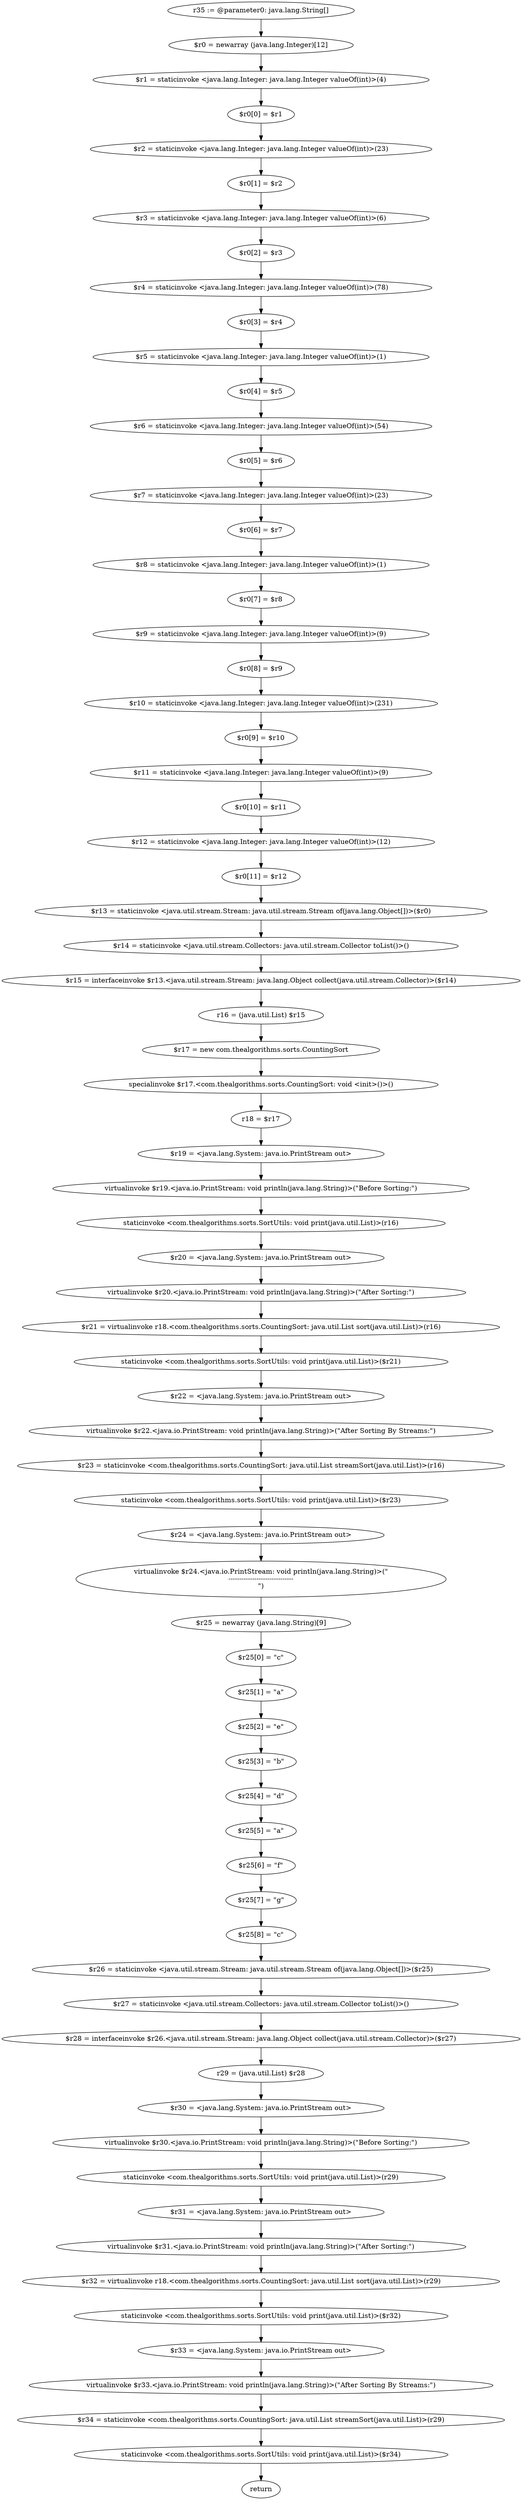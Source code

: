 digraph "unitGraph" {
    "r35 := @parameter0: java.lang.String[]"
    "$r0 = newarray (java.lang.Integer)[12]"
    "$r1 = staticinvoke <java.lang.Integer: java.lang.Integer valueOf(int)>(4)"
    "$r0[0] = $r1"
    "$r2 = staticinvoke <java.lang.Integer: java.lang.Integer valueOf(int)>(23)"
    "$r0[1] = $r2"
    "$r3 = staticinvoke <java.lang.Integer: java.lang.Integer valueOf(int)>(6)"
    "$r0[2] = $r3"
    "$r4 = staticinvoke <java.lang.Integer: java.lang.Integer valueOf(int)>(78)"
    "$r0[3] = $r4"
    "$r5 = staticinvoke <java.lang.Integer: java.lang.Integer valueOf(int)>(1)"
    "$r0[4] = $r5"
    "$r6 = staticinvoke <java.lang.Integer: java.lang.Integer valueOf(int)>(54)"
    "$r0[5] = $r6"
    "$r7 = staticinvoke <java.lang.Integer: java.lang.Integer valueOf(int)>(23)"
    "$r0[6] = $r7"
    "$r8 = staticinvoke <java.lang.Integer: java.lang.Integer valueOf(int)>(1)"
    "$r0[7] = $r8"
    "$r9 = staticinvoke <java.lang.Integer: java.lang.Integer valueOf(int)>(9)"
    "$r0[8] = $r9"
    "$r10 = staticinvoke <java.lang.Integer: java.lang.Integer valueOf(int)>(231)"
    "$r0[9] = $r10"
    "$r11 = staticinvoke <java.lang.Integer: java.lang.Integer valueOf(int)>(9)"
    "$r0[10] = $r11"
    "$r12 = staticinvoke <java.lang.Integer: java.lang.Integer valueOf(int)>(12)"
    "$r0[11] = $r12"
    "$r13 = staticinvoke <java.util.stream.Stream: java.util.stream.Stream of(java.lang.Object[])>($r0)"
    "$r14 = staticinvoke <java.util.stream.Collectors: java.util.stream.Collector toList()>()"
    "$r15 = interfaceinvoke $r13.<java.util.stream.Stream: java.lang.Object collect(java.util.stream.Collector)>($r14)"
    "r16 = (java.util.List) $r15"
    "$r17 = new com.thealgorithms.sorts.CountingSort"
    "specialinvoke $r17.<com.thealgorithms.sorts.CountingSort: void <init>()>()"
    "r18 = $r17"
    "$r19 = <java.lang.System: java.io.PrintStream out>"
    "virtualinvoke $r19.<java.io.PrintStream: void println(java.lang.String)>(\"Before Sorting:\")"
    "staticinvoke <com.thealgorithms.sorts.SortUtils: void print(java.util.List)>(r16)"
    "$r20 = <java.lang.System: java.io.PrintStream out>"
    "virtualinvoke $r20.<java.io.PrintStream: void println(java.lang.String)>(\"After Sorting:\")"
    "$r21 = virtualinvoke r18.<com.thealgorithms.sorts.CountingSort: java.util.List sort(java.util.List)>(r16)"
    "staticinvoke <com.thealgorithms.sorts.SortUtils: void print(java.util.List)>($r21)"
    "$r22 = <java.lang.System: java.io.PrintStream out>"
    "virtualinvoke $r22.<java.io.PrintStream: void println(java.lang.String)>(\"After Sorting By Streams:\")"
    "$r23 = staticinvoke <com.thealgorithms.sorts.CountingSort: java.util.List streamSort(java.util.List)>(r16)"
    "staticinvoke <com.thealgorithms.sorts.SortUtils: void print(java.util.List)>($r23)"
    "$r24 = <java.lang.System: java.io.PrintStream out>"
    "virtualinvoke $r24.<java.io.PrintStream: void println(java.lang.String)>(\"\n------------------------------\n\")"
    "$r25 = newarray (java.lang.String)[9]"
    "$r25[0] = \"c\""
    "$r25[1] = \"a\""
    "$r25[2] = \"e\""
    "$r25[3] = \"b\""
    "$r25[4] = \"d\""
    "$r25[5] = \"a\""
    "$r25[6] = \"f\""
    "$r25[7] = \"g\""
    "$r25[8] = \"c\""
    "$r26 = staticinvoke <java.util.stream.Stream: java.util.stream.Stream of(java.lang.Object[])>($r25)"
    "$r27 = staticinvoke <java.util.stream.Collectors: java.util.stream.Collector toList()>()"
    "$r28 = interfaceinvoke $r26.<java.util.stream.Stream: java.lang.Object collect(java.util.stream.Collector)>($r27)"
    "r29 = (java.util.List) $r28"
    "$r30 = <java.lang.System: java.io.PrintStream out>"
    "virtualinvoke $r30.<java.io.PrintStream: void println(java.lang.String)>(\"Before Sorting:\")"
    "staticinvoke <com.thealgorithms.sorts.SortUtils: void print(java.util.List)>(r29)"
    "$r31 = <java.lang.System: java.io.PrintStream out>"
    "virtualinvoke $r31.<java.io.PrintStream: void println(java.lang.String)>(\"After Sorting:\")"
    "$r32 = virtualinvoke r18.<com.thealgorithms.sorts.CountingSort: java.util.List sort(java.util.List)>(r29)"
    "staticinvoke <com.thealgorithms.sorts.SortUtils: void print(java.util.List)>($r32)"
    "$r33 = <java.lang.System: java.io.PrintStream out>"
    "virtualinvoke $r33.<java.io.PrintStream: void println(java.lang.String)>(\"After Sorting By Streams:\")"
    "$r34 = staticinvoke <com.thealgorithms.sorts.CountingSort: java.util.List streamSort(java.util.List)>(r29)"
    "staticinvoke <com.thealgorithms.sorts.SortUtils: void print(java.util.List)>($r34)"
    "return"
    "r35 := @parameter0: java.lang.String[]"->"$r0 = newarray (java.lang.Integer)[12]";
    "$r0 = newarray (java.lang.Integer)[12]"->"$r1 = staticinvoke <java.lang.Integer: java.lang.Integer valueOf(int)>(4)";
    "$r1 = staticinvoke <java.lang.Integer: java.lang.Integer valueOf(int)>(4)"->"$r0[0] = $r1";
    "$r0[0] = $r1"->"$r2 = staticinvoke <java.lang.Integer: java.lang.Integer valueOf(int)>(23)";
    "$r2 = staticinvoke <java.lang.Integer: java.lang.Integer valueOf(int)>(23)"->"$r0[1] = $r2";
    "$r0[1] = $r2"->"$r3 = staticinvoke <java.lang.Integer: java.lang.Integer valueOf(int)>(6)";
    "$r3 = staticinvoke <java.lang.Integer: java.lang.Integer valueOf(int)>(6)"->"$r0[2] = $r3";
    "$r0[2] = $r3"->"$r4 = staticinvoke <java.lang.Integer: java.lang.Integer valueOf(int)>(78)";
    "$r4 = staticinvoke <java.lang.Integer: java.lang.Integer valueOf(int)>(78)"->"$r0[3] = $r4";
    "$r0[3] = $r4"->"$r5 = staticinvoke <java.lang.Integer: java.lang.Integer valueOf(int)>(1)";
    "$r5 = staticinvoke <java.lang.Integer: java.lang.Integer valueOf(int)>(1)"->"$r0[4] = $r5";
    "$r0[4] = $r5"->"$r6 = staticinvoke <java.lang.Integer: java.lang.Integer valueOf(int)>(54)";
    "$r6 = staticinvoke <java.lang.Integer: java.lang.Integer valueOf(int)>(54)"->"$r0[5] = $r6";
    "$r0[5] = $r6"->"$r7 = staticinvoke <java.lang.Integer: java.lang.Integer valueOf(int)>(23)";
    "$r7 = staticinvoke <java.lang.Integer: java.lang.Integer valueOf(int)>(23)"->"$r0[6] = $r7";
    "$r0[6] = $r7"->"$r8 = staticinvoke <java.lang.Integer: java.lang.Integer valueOf(int)>(1)";
    "$r8 = staticinvoke <java.lang.Integer: java.lang.Integer valueOf(int)>(1)"->"$r0[7] = $r8";
    "$r0[7] = $r8"->"$r9 = staticinvoke <java.lang.Integer: java.lang.Integer valueOf(int)>(9)";
    "$r9 = staticinvoke <java.lang.Integer: java.lang.Integer valueOf(int)>(9)"->"$r0[8] = $r9";
    "$r0[8] = $r9"->"$r10 = staticinvoke <java.lang.Integer: java.lang.Integer valueOf(int)>(231)";
    "$r10 = staticinvoke <java.lang.Integer: java.lang.Integer valueOf(int)>(231)"->"$r0[9] = $r10";
    "$r0[9] = $r10"->"$r11 = staticinvoke <java.lang.Integer: java.lang.Integer valueOf(int)>(9)";
    "$r11 = staticinvoke <java.lang.Integer: java.lang.Integer valueOf(int)>(9)"->"$r0[10] = $r11";
    "$r0[10] = $r11"->"$r12 = staticinvoke <java.lang.Integer: java.lang.Integer valueOf(int)>(12)";
    "$r12 = staticinvoke <java.lang.Integer: java.lang.Integer valueOf(int)>(12)"->"$r0[11] = $r12";
    "$r0[11] = $r12"->"$r13 = staticinvoke <java.util.stream.Stream: java.util.stream.Stream of(java.lang.Object[])>($r0)";
    "$r13 = staticinvoke <java.util.stream.Stream: java.util.stream.Stream of(java.lang.Object[])>($r0)"->"$r14 = staticinvoke <java.util.stream.Collectors: java.util.stream.Collector toList()>()";
    "$r14 = staticinvoke <java.util.stream.Collectors: java.util.stream.Collector toList()>()"->"$r15 = interfaceinvoke $r13.<java.util.stream.Stream: java.lang.Object collect(java.util.stream.Collector)>($r14)";
    "$r15 = interfaceinvoke $r13.<java.util.stream.Stream: java.lang.Object collect(java.util.stream.Collector)>($r14)"->"r16 = (java.util.List) $r15";
    "r16 = (java.util.List) $r15"->"$r17 = new com.thealgorithms.sorts.CountingSort";
    "$r17 = new com.thealgorithms.sorts.CountingSort"->"specialinvoke $r17.<com.thealgorithms.sorts.CountingSort: void <init>()>()";
    "specialinvoke $r17.<com.thealgorithms.sorts.CountingSort: void <init>()>()"->"r18 = $r17";
    "r18 = $r17"->"$r19 = <java.lang.System: java.io.PrintStream out>";
    "$r19 = <java.lang.System: java.io.PrintStream out>"->"virtualinvoke $r19.<java.io.PrintStream: void println(java.lang.String)>(\"Before Sorting:\")";
    "virtualinvoke $r19.<java.io.PrintStream: void println(java.lang.String)>(\"Before Sorting:\")"->"staticinvoke <com.thealgorithms.sorts.SortUtils: void print(java.util.List)>(r16)";
    "staticinvoke <com.thealgorithms.sorts.SortUtils: void print(java.util.List)>(r16)"->"$r20 = <java.lang.System: java.io.PrintStream out>";
    "$r20 = <java.lang.System: java.io.PrintStream out>"->"virtualinvoke $r20.<java.io.PrintStream: void println(java.lang.String)>(\"After Sorting:\")";
    "virtualinvoke $r20.<java.io.PrintStream: void println(java.lang.String)>(\"After Sorting:\")"->"$r21 = virtualinvoke r18.<com.thealgorithms.sorts.CountingSort: java.util.List sort(java.util.List)>(r16)";
    "$r21 = virtualinvoke r18.<com.thealgorithms.sorts.CountingSort: java.util.List sort(java.util.List)>(r16)"->"staticinvoke <com.thealgorithms.sorts.SortUtils: void print(java.util.List)>($r21)";
    "staticinvoke <com.thealgorithms.sorts.SortUtils: void print(java.util.List)>($r21)"->"$r22 = <java.lang.System: java.io.PrintStream out>";
    "$r22 = <java.lang.System: java.io.PrintStream out>"->"virtualinvoke $r22.<java.io.PrintStream: void println(java.lang.String)>(\"After Sorting By Streams:\")";
    "virtualinvoke $r22.<java.io.PrintStream: void println(java.lang.String)>(\"After Sorting By Streams:\")"->"$r23 = staticinvoke <com.thealgorithms.sorts.CountingSort: java.util.List streamSort(java.util.List)>(r16)";
    "$r23 = staticinvoke <com.thealgorithms.sorts.CountingSort: java.util.List streamSort(java.util.List)>(r16)"->"staticinvoke <com.thealgorithms.sorts.SortUtils: void print(java.util.List)>($r23)";
    "staticinvoke <com.thealgorithms.sorts.SortUtils: void print(java.util.List)>($r23)"->"$r24 = <java.lang.System: java.io.PrintStream out>";
    "$r24 = <java.lang.System: java.io.PrintStream out>"->"virtualinvoke $r24.<java.io.PrintStream: void println(java.lang.String)>(\"\n------------------------------\n\")";
    "virtualinvoke $r24.<java.io.PrintStream: void println(java.lang.String)>(\"\n------------------------------\n\")"->"$r25 = newarray (java.lang.String)[9]";
    "$r25 = newarray (java.lang.String)[9]"->"$r25[0] = \"c\"";
    "$r25[0] = \"c\""->"$r25[1] = \"a\"";
    "$r25[1] = \"a\""->"$r25[2] = \"e\"";
    "$r25[2] = \"e\""->"$r25[3] = \"b\"";
    "$r25[3] = \"b\""->"$r25[4] = \"d\"";
    "$r25[4] = \"d\""->"$r25[5] = \"a\"";
    "$r25[5] = \"a\""->"$r25[6] = \"f\"";
    "$r25[6] = \"f\""->"$r25[7] = \"g\"";
    "$r25[7] = \"g\""->"$r25[8] = \"c\"";
    "$r25[8] = \"c\""->"$r26 = staticinvoke <java.util.stream.Stream: java.util.stream.Stream of(java.lang.Object[])>($r25)";
    "$r26 = staticinvoke <java.util.stream.Stream: java.util.stream.Stream of(java.lang.Object[])>($r25)"->"$r27 = staticinvoke <java.util.stream.Collectors: java.util.stream.Collector toList()>()";
    "$r27 = staticinvoke <java.util.stream.Collectors: java.util.stream.Collector toList()>()"->"$r28 = interfaceinvoke $r26.<java.util.stream.Stream: java.lang.Object collect(java.util.stream.Collector)>($r27)";
    "$r28 = interfaceinvoke $r26.<java.util.stream.Stream: java.lang.Object collect(java.util.stream.Collector)>($r27)"->"r29 = (java.util.List) $r28";
    "r29 = (java.util.List) $r28"->"$r30 = <java.lang.System: java.io.PrintStream out>";
    "$r30 = <java.lang.System: java.io.PrintStream out>"->"virtualinvoke $r30.<java.io.PrintStream: void println(java.lang.String)>(\"Before Sorting:\")";
    "virtualinvoke $r30.<java.io.PrintStream: void println(java.lang.String)>(\"Before Sorting:\")"->"staticinvoke <com.thealgorithms.sorts.SortUtils: void print(java.util.List)>(r29)";
    "staticinvoke <com.thealgorithms.sorts.SortUtils: void print(java.util.List)>(r29)"->"$r31 = <java.lang.System: java.io.PrintStream out>";
    "$r31 = <java.lang.System: java.io.PrintStream out>"->"virtualinvoke $r31.<java.io.PrintStream: void println(java.lang.String)>(\"After Sorting:\")";
    "virtualinvoke $r31.<java.io.PrintStream: void println(java.lang.String)>(\"After Sorting:\")"->"$r32 = virtualinvoke r18.<com.thealgorithms.sorts.CountingSort: java.util.List sort(java.util.List)>(r29)";
    "$r32 = virtualinvoke r18.<com.thealgorithms.sorts.CountingSort: java.util.List sort(java.util.List)>(r29)"->"staticinvoke <com.thealgorithms.sorts.SortUtils: void print(java.util.List)>($r32)";
    "staticinvoke <com.thealgorithms.sorts.SortUtils: void print(java.util.List)>($r32)"->"$r33 = <java.lang.System: java.io.PrintStream out>";
    "$r33 = <java.lang.System: java.io.PrintStream out>"->"virtualinvoke $r33.<java.io.PrintStream: void println(java.lang.String)>(\"After Sorting By Streams:\")";
    "virtualinvoke $r33.<java.io.PrintStream: void println(java.lang.String)>(\"After Sorting By Streams:\")"->"$r34 = staticinvoke <com.thealgorithms.sorts.CountingSort: java.util.List streamSort(java.util.List)>(r29)";
    "$r34 = staticinvoke <com.thealgorithms.sorts.CountingSort: java.util.List streamSort(java.util.List)>(r29)"->"staticinvoke <com.thealgorithms.sorts.SortUtils: void print(java.util.List)>($r34)";
    "staticinvoke <com.thealgorithms.sorts.SortUtils: void print(java.util.List)>($r34)"->"return";
}
